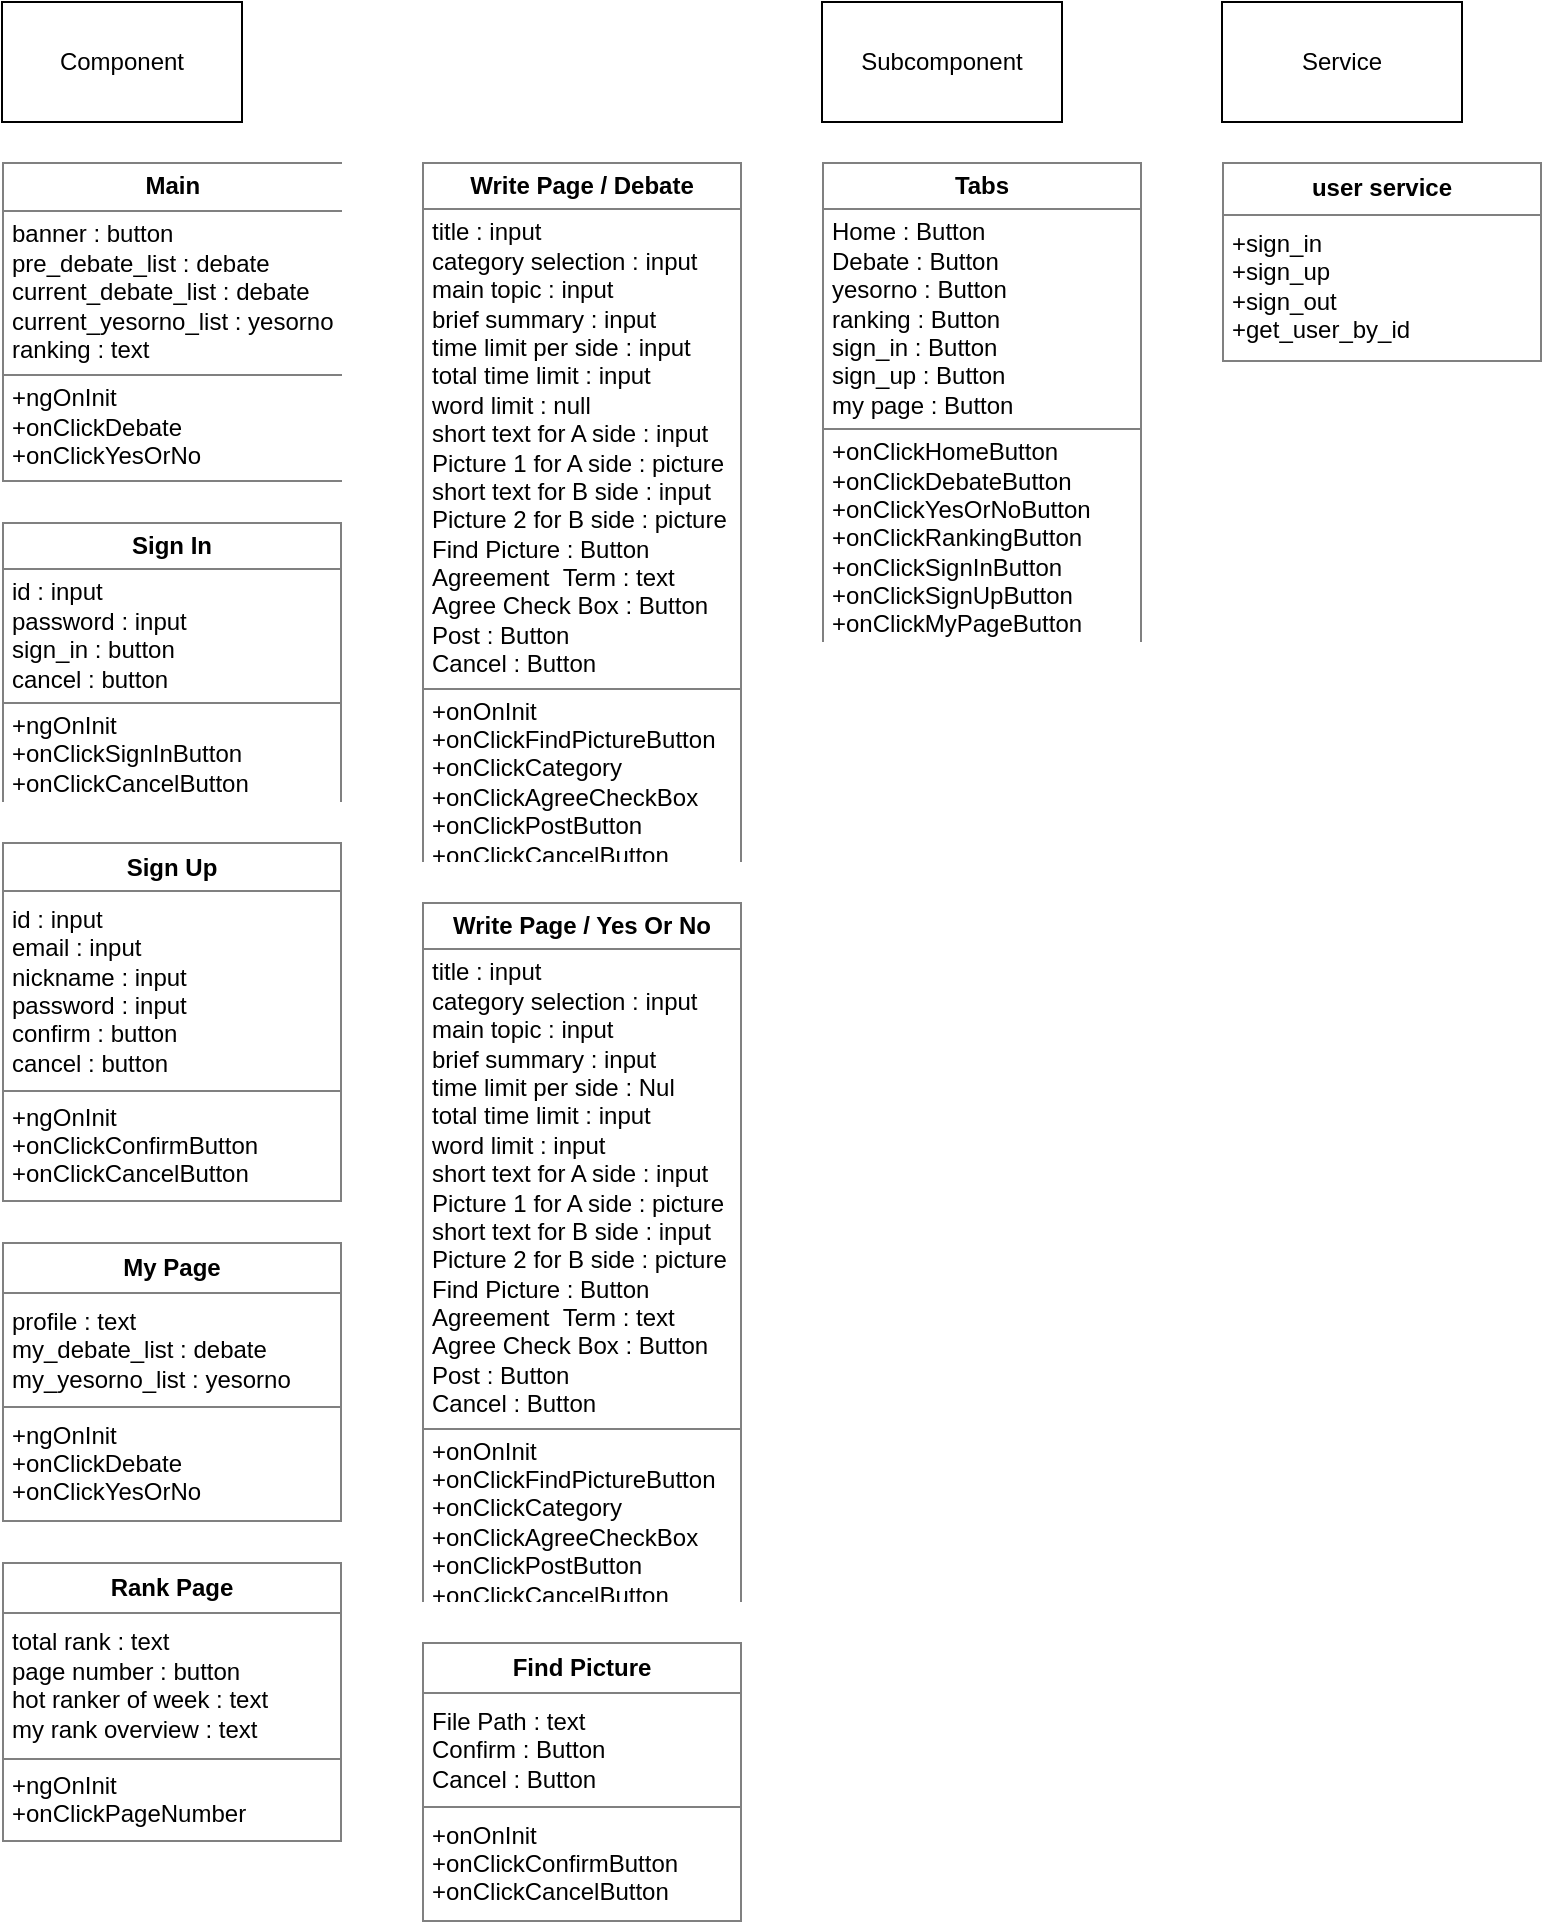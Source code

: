 <mxfile version="10.6.3" type="github"><diagram id="rRbNr5m0fH9bn9Fn1D2k" name="Page-1"><mxGraphModel dx="633" dy="814" grid="1" gridSize="10" guides="1" tooltips="1" connect="1" arrows="1" fold="1" page="1" pageScale="1" pageWidth="827" pageHeight="1169" math="0" shadow="0"><root><mxCell id="0"/><mxCell id="1" parent="0"/><mxCell id="Op5GfT2WPFsYj1WmuPs6-1" value="Component" style="rounded=0;whiteSpace=wrap;html=1;" vertex="1" parent="1"><mxGeometry x="30" y="30" width="120" height="60" as="geometry"/></mxCell><mxCell id="Op5GfT2WPFsYj1WmuPs6-2" value="&lt;table border=&quot;1&quot; width=&quot;100%&quot; cellpadding=&quot;4&quot; style=&quot;width: 100% ; height: 100% ; border-collapse: collapse&quot;&gt;&lt;tbody&gt;&lt;tr&gt;&lt;th align=&quot;center&quot;&gt;&lt;b&gt;Main&lt;/b&gt;&lt;/th&gt;&lt;/tr&gt;&lt;tr&gt;&lt;td align=&quot;center&quot;&gt;&lt;div style=&quot;text-align: left&quot;&gt;banner : button&lt;/div&gt;&lt;div style=&quot;text-align: left&quot;&gt;pre_debate_list : debate&lt;/div&gt;&lt;div style=&quot;text-align: left&quot;&gt;current_debate_list : debate&lt;/div&gt;&lt;div style=&quot;text-align: left&quot;&gt;current_yesorno_list : yesorno&lt;/div&gt;&lt;div style=&quot;text-align: left&quot;&gt;ranking : text&lt;/div&gt;&lt;/td&gt;&lt;/tr&gt;&lt;tr&gt;&lt;td align=&quot;center&quot;&gt;&lt;div style=&quot;text-align: left&quot;&gt;+ngOnInit&lt;/div&gt;&lt;div style=&quot;text-align: left&quot;&gt;+onClickDebate&lt;/div&gt;&lt;div style=&quot;text-align: left&quot;&gt;+onClickYesOrNo&lt;/div&gt;&lt;/td&gt;&lt;/tr&gt;&lt;/tbody&gt;&lt;/table&gt;" style="text;html=1;strokeColor=none;fillColor=none;overflow=fill;align=left;" vertex="1" parent="1"><mxGeometry x="30" y="110" width="170" height="160" as="geometry"/></mxCell><mxCell id="Op5GfT2WPFsYj1WmuPs6-3" value="&lt;table border=&quot;1&quot; width=&quot;100%&quot; cellpadding=&quot;4&quot; style=&quot;width: 100% ; height: 100% ; border-collapse: collapse&quot;&gt;&lt;tbody&gt;&lt;tr&gt;&lt;th align=&quot;center&quot;&gt;&lt;b&gt;Sign In&lt;/b&gt;&lt;/th&gt;&lt;/tr&gt;&lt;tr&gt;&lt;td align=&quot;center&quot;&gt;&lt;div style=&quot;text-align: left&quot;&gt;id : input&lt;/div&gt;&lt;div style=&quot;text-align: left&quot;&gt;password : input&lt;/div&gt;&lt;div style=&quot;text-align: left&quot;&gt;sign_in : button&lt;/div&gt;&lt;div style=&quot;text-align: left&quot;&gt;cancel : button&lt;/div&gt;&lt;/td&gt;&lt;/tr&gt;&lt;tr&gt;&lt;td align=&quot;center&quot; style=&quot;text-align: left&quot;&gt;+ngOnInit&lt;br&gt;+onClickSignInButton&lt;br&gt;+onClickCancelButton&lt;/td&gt;&lt;/tr&gt;&lt;/tbody&gt;&lt;/table&gt;" style="text;html=1;strokeColor=none;fillColor=none;overflow=fill;align=left;" vertex="1" parent="1"><mxGeometry x="30" y="290" width="170" height="140" as="geometry"/></mxCell><mxCell id="Op5GfT2WPFsYj1WmuPs6-4" value="&lt;table border=&quot;1&quot; width=&quot;100%&quot; cellpadding=&quot;4&quot; style=&quot;width: 100% ; height: 100% ; border-collapse: collapse&quot;&gt;&lt;tbody&gt;&lt;tr&gt;&lt;th align=&quot;center&quot;&gt;&lt;b&gt;Rank Page&lt;/b&gt;&lt;/th&gt;&lt;/tr&gt;&lt;tr&gt;&lt;td align=&quot;center&quot; style=&quot;text-align: left&quot;&gt;total rank : text&lt;br&gt;page number : button&lt;br&gt;hot ranker of week : text&lt;br&gt;my rank overview : text&lt;/td&gt;&lt;/tr&gt;&lt;tr&gt;&lt;td align=&quot;center&quot; style=&quot;text-align: left&quot;&gt;+ngOnInit&lt;br&gt;+onClickPageNumber&lt;/td&gt;&lt;/tr&gt;&lt;/tbody&gt;&lt;/table&gt;" style="text;html=1;strokeColor=none;fillColor=none;overflow=fill;" vertex="1" parent="1"><mxGeometry x="30" y="810" width="170" height="140" as="geometry"/></mxCell><mxCell id="Op5GfT2WPFsYj1WmuPs6-5" value="&lt;table border=&quot;1&quot; width=&quot;100%&quot; cellpadding=&quot;4&quot; style=&quot;width: 100% ; height: 100% ; border-collapse: collapse&quot;&gt;&lt;tbody&gt;&lt;tr&gt;&lt;th align=&quot;center&quot;&gt;My Page&lt;/th&gt;&lt;/tr&gt;&lt;tr&gt;&lt;td align=&quot;center&quot; style=&quot;text-align: left&quot;&gt;profile : text&lt;br&gt;my_debate_list : debate&lt;br&gt;my_yesorno_list : yesorno&lt;/td&gt;&lt;/tr&gt;&lt;tr&gt;&lt;td align=&quot;center&quot; style=&quot;text-align: left&quot;&gt;+ngOnInit&lt;br&gt;+onClickDebate&lt;br&gt;+onClickYesOrNo&lt;/td&gt;&lt;/tr&gt;&lt;/tbody&gt;&lt;/table&gt;" style="text;html=1;strokeColor=none;fillColor=none;overflow=fill;align=left;" vertex="1" parent="1"><mxGeometry x="30" y="650" width="170" height="140" as="geometry"/></mxCell><mxCell id="Op5GfT2WPFsYj1WmuPs6-6" value="&lt;table border=&quot;1&quot; width=&quot;100%&quot; cellpadding=&quot;4&quot; style=&quot;width: 100% ; height: 100% ; border-collapse: collapse&quot;&gt;&lt;tbody&gt;&lt;tr&gt;&lt;th align=&quot;center&quot;&gt;&lt;b&gt;Sign Up&lt;/b&gt;&lt;/th&gt;&lt;/tr&gt;&lt;tr&gt;&lt;td align=&quot;center&quot;&gt;&lt;div style=&quot;text-align: left&quot;&gt;id : input&lt;/div&gt;&lt;div style=&quot;text-align: left&quot;&gt;email : input&lt;/div&gt;&lt;div style=&quot;text-align: left&quot;&gt;nickname : input&lt;/div&gt;&lt;div style=&quot;text-align: left&quot;&gt;password : input&lt;/div&gt;&lt;div style=&quot;text-align: left&quot;&gt;confirm : button&lt;/div&gt;&lt;div style=&quot;text-align: left&quot;&gt;cancel : button&lt;/div&gt;&lt;/td&gt;&lt;/tr&gt;&lt;tr&gt;&lt;td align=&quot;center&quot;&gt;&lt;div style=&quot;text-align: left&quot;&gt;+ngOnInit&lt;/div&gt;&lt;div style=&quot;text-align: left&quot;&gt;+onClickConfirmButton&lt;/div&gt;&lt;div style=&quot;text-align: left&quot;&gt;+onClickCancelButton&lt;/div&gt;&lt;/td&gt;&lt;/tr&gt;&lt;/tbody&gt;&lt;/table&gt;" style="text;html=1;strokeColor=none;fillColor=none;overflow=fill;align=left;" vertex="1" parent="1"><mxGeometry x="30" y="450" width="170" height="180" as="geometry"/></mxCell><mxCell id="Op5GfT2WPFsYj1WmuPs6-7" value="&lt;table border=&quot;1&quot; width=&quot;100%&quot; cellpadding=&quot;4&quot; style=&quot;width: 100% ; height: 100% ; border-collapse: collapse&quot;&gt;&lt;tbody&gt;&lt;tr&gt;&lt;th align=&quot;center&quot;&gt;Write Page / Debate&lt;/th&gt;&lt;/tr&gt;&lt;tr&gt;&lt;td align=&quot;center&quot;&gt;&lt;div style=&quot;text-align: left&quot;&gt;title : input&lt;/div&gt;&lt;div style=&quot;text-align: left&quot;&gt;category selection : input&lt;/div&gt;&lt;div style=&quot;text-align: left&quot;&gt;main topic : input&lt;/div&gt;&lt;div style=&quot;text-align: left&quot;&gt;brief summary : input&lt;/div&gt;&lt;div style=&quot;text-align: left&quot;&gt;time limit per side : input&lt;/div&gt;&lt;div style=&quot;text-align: left&quot;&gt;total time limit : input&lt;/div&gt;&lt;div style=&quot;text-align: left&quot;&gt;word limit : null&lt;/div&gt;&lt;div style=&quot;text-align: left&quot;&gt;short text for A side : input&lt;/div&gt;&lt;div style=&quot;text-align: left&quot;&gt;Picture 1 for A side : picture&lt;/div&gt;&lt;div style=&quot;text-align: left&quot;&gt;&lt;div&gt;short text for B side : input&lt;/div&gt;&lt;div&gt;Picture 2 for B side : picture&lt;/div&gt;&lt;/div&gt;&lt;div style=&quot;text-align: left&quot;&gt;Find Picture : Button&lt;/div&gt;&lt;div style=&quot;text-align: left&quot;&gt;Agreement &amp;nbsp;Term : text&lt;/div&gt;&lt;div style=&quot;text-align: left&quot;&gt;Agree Check Box : Button&lt;/div&gt;&lt;div style=&quot;text-align: left&quot;&gt;Post : Button&lt;/div&gt;&lt;div style=&quot;text-align: left&quot;&gt;Cancel : Button&lt;/div&gt;&lt;/td&gt;&lt;/tr&gt;&lt;tr&gt;&lt;td align=&quot;center&quot; style=&quot;text-align: left&quot;&gt;+onOnInit&lt;br&gt;+onClickFindPictureButton&lt;br&gt;+onClickCategory&lt;br&gt;+onClickAgreeCheckBox&lt;br&gt;+onClickPostButton&lt;br&gt;+onClickCancelButton&lt;/td&gt;&lt;/tr&gt;&lt;/tbody&gt;&lt;/table&gt;" style="text;html=1;strokeColor=none;fillColor=none;overflow=fill;align=left;" vertex="1" parent="1"><mxGeometry x="240" y="110" width="160" height="350" as="geometry"/></mxCell><mxCell id="Op5GfT2WPFsYj1WmuPs6-8" value="&lt;table border=&quot;1&quot; width=&quot;100%&quot; cellpadding=&quot;4&quot; style=&quot;width: 100% ; height: 100% ; border-collapse: collapse&quot;&gt;&lt;tbody&gt;&lt;tr&gt;&lt;th align=&quot;center&quot;&gt;Find Picture&lt;/th&gt;&lt;/tr&gt;&lt;tr&gt;&lt;td align=&quot;center&quot;&gt;&lt;div style=&quot;text-align: left&quot;&gt;File Path : text&lt;/div&gt;&lt;div style=&quot;text-align: left&quot;&gt;Confirm : Button&lt;/div&gt;&lt;div style=&quot;text-align: left&quot;&gt;Cancel : Button&lt;/div&gt;&lt;/td&gt;&lt;/tr&gt;&lt;tr&gt;&lt;td align=&quot;center&quot; style=&quot;text-align: left&quot;&gt;+onOnInit&lt;br&gt;+onClickConfirmButton&lt;br&gt;+onClickCancelButton&lt;/td&gt;&lt;/tr&gt;&lt;/tbody&gt;&lt;/table&gt;" style="text;html=1;strokeColor=none;fillColor=none;overflow=fill;align=left;" vertex="1" parent="1"><mxGeometry x="240" y="850" width="160" height="140" as="geometry"/></mxCell><mxCell id="Op5GfT2WPFsYj1WmuPs6-9" value="&lt;table border=&quot;1&quot; width=&quot;100%&quot; cellpadding=&quot;4&quot; style=&quot;width: 100% ; height: 100% ; border-collapse: collapse&quot;&gt;&lt;tbody&gt;&lt;tr&gt;&lt;th align=&quot;center&quot;&gt;Write Page / Yes Or No&lt;/th&gt;&lt;/tr&gt;&lt;tr&gt;&lt;td align=&quot;center&quot;&gt;&lt;div style=&quot;text-align: left&quot;&gt;title : input&lt;/div&gt;&lt;div style=&quot;text-align: left&quot;&gt;category selection : input&lt;/div&gt;&lt;div style=&quot;text-align: left&quot;&gt;main topic : input&lt;/div&gt;&lt;div style=&quot;text-align: left&quot;&gt;brief summary : input&lt;/div&gt;&lt;div style=&quot;text-align: left&quot;&gt;time limit per side : Nul&lt;/div&gt;&lt;div style=&quot;text-align: left&quot;&gt;total time limit : input&lt;/div&gt;&lt;div style=&quot;text-align: left&quot;&gt;word limit : input&lt;/div&gt;&lt;div style=&quot;text-align: left&quot;&gt;short text for A side : input&lt;/div&gt;&lt;div style=&quot;text-align: left&quot;&gt;Picture 1 for A side : picture&lt;/div&gt;&lt;div style=&quot;text-align: left&quot;&gt;&lt;div&gt;short text for B side : input&lt;/div&gt;&lt;div&gt;Picture 2 for B side : picture&lt;/div&gt;&lt;/div&gt;&lt;div style=&quot;text-align: left&quot;&gt;Find Picture : Button&lt;/div&gt;&lt;div style=&quot;text-align: left&quot;&gt;Agreement &amp;nbsp;Term : text&lt;/div&gt;&lt;div style=&quot;text-align: left&quot;&gt;Agree Check Box : Button&lt;/div&gt;&lt;div style=&quot;text-align: left&quot;&gt;Post : Button&lt;/div&gt;&lt;div style=&quot;text-align: left&quot;&gt;Cancel : Button&lt;/div&gt;&lt;/td&gt;&lt;/tr&gt;&lt;tr&gt;&lt;td align=&quot;center&quot; style=&quot;text-align: left&quot;&gt;+onOnInit&lt;br&gt;+onClickFindPictureButton&lt;br&gt;+onClickCategory&lt;br&gt;+onClickAgreeCheckBox&lt;br&gt;+onClickPostButton&lt;br&gt;+onClickCancelButton&lt;/td&gt;&lt;/tr&gt;&lt;/tbody&gt;&lt;/table&gt;" style="text;html=1;strokeColor=none;fillColor=none;overflow=fill;align=left;" vertex="1" parent="1"><mxGeometry x="240" y="480" width="160" height="350" as="geometry"/></mxCell><mxCell id="Op5GfT2WPFsYj1WmuPs6-10" value="&lt;table border=&quot;1&quot; width=&quot;100%&quot; cellpadding=&quot;4&quot; style=&quot;width: 100% ; height: 100% ; border-collapse: collapse&quot;&gt;&lt;tbody&gt;&lt;tr&gt;&lt;th align=&quot;center&quot;&gt;Tabs&lt;/th&gt;&lt;/tr&gt;&lt;tr&gt;&lt;td align=&quot;center&quot;&gt;&lt;div style=&quot;text-align: left&quot;&gt;Home : Button&lt;/div&gt;&lt;div style=&quot;text-align: left&quot;&gt;Debate : Button&lt;/div&gt;&lt;div style=&quot;text-align: left&quot;&gt;yesorno : Button&lt;/div&gt;&lt;div style=&quot;text-align: left&quot;&gt;ranking : Button&amp;nbsp;&lt;/div&gt;&lt;div style=&quot;text-align: left&quot;&gt;sign_in : Button&lt;/div&gt;&lt;div style=&quot;text-align: left&quot;&gt;sign_up : Button&lt;/div&gt;&lt;div style=&quot;text-align: left&quot;&gt;my page : Button&lt;/div&gt;&lt;/td&gt;&lt;/tr&gt;&lt;tr&gt;&lt;td align=&quot;center&quot; style=&quot;text-align: left&quot;&gt;+onClickHomeButton&lt;br&gt;+onClickDebateButton&lt;br&gt;+onClickYesOrNoButton&lt;br&gt;+onClickRankingButton&lt;br&gt;+onClickSignInButton&lt;br&gt;+&lt;span lang=&quot;EN-US&quot;&gt;onClickSignUpButton&lt;/span&gt;&lt;br&gt;+onClickMyPageButton&lt;br&gt;&lt;/td&gt;&lt;/tr&gt;&lt;/tbody&gt;&lt;/table&gt;" style="text;html=1;strokeColor=none;fillColor=none;overflow=fill;align=left;" vertex="1" parent="1"><mxGeometry x="440" y="110" width="160" height="240" as="geometry"/></mxCell><mxCell id="Op5GfT2WPFsYj1WmuPs6-11" value="Subcomponent" style="rounded=0;whiteSpace=wrap;html=1;" vertex="1" parent="1"><mxGeometry x="440" y="30" width="120" height="60" as="geometry"/></mxCell><mxCell id="Op5GfT2WPFsYj1WmuPs6-12" value="&lt;table border=&quot;1&quot; width=&quot;100%&quot; cellpadding=&quot;4&quot; style=&quot;width: 100% ; height: 100% ; border-collapse: collapse&quot;&gt;&lt;tbody&gt;&lt;tr&gt;&lt;th align=&quot;center&quot;&gt;user service&lt;/th&gt;&lt;/tr&gt;&lt;tr&gt;&lt;td align=&quot;center&quot;&gt;&lt;div style=&quot;text-align: left&quot;&gt;+sign_in&lt;/div&gt;&lt;div style=&quot;text-align: left&quot;&gt;+sign_up&lt;/div&gt;&lt;div style=&quot;text-align: left&quot;&gt;+sign_out&lt;/div&gt;&lt;div style=&quot;text-align: left&quot;&gt;+get_user_by_id&lt;/div&gt;&lt;/td&gt;&lt;/tr&gt;&lt;/tbody&gt;&lt;/table&gt;" style="text;html=1;strokeColor=none;fillColor=none;overflow=fill;align=left;" vertex="1" parent="1"><mxGeometry x="640" y="110" width="160" height="100" as="geometry"/></mxCell><mxCell id="Op5GfT2WPFsYj1WmuPs6-13" value="Service" style="rounded=0;whiteSpace=wrap;html=1;" vertex="1" parent="1"><mxGeometry x="640" y="30" width="120" height="60" as="geometry"/></mxCell></root></mxGraphModel></diagram></mxfile>